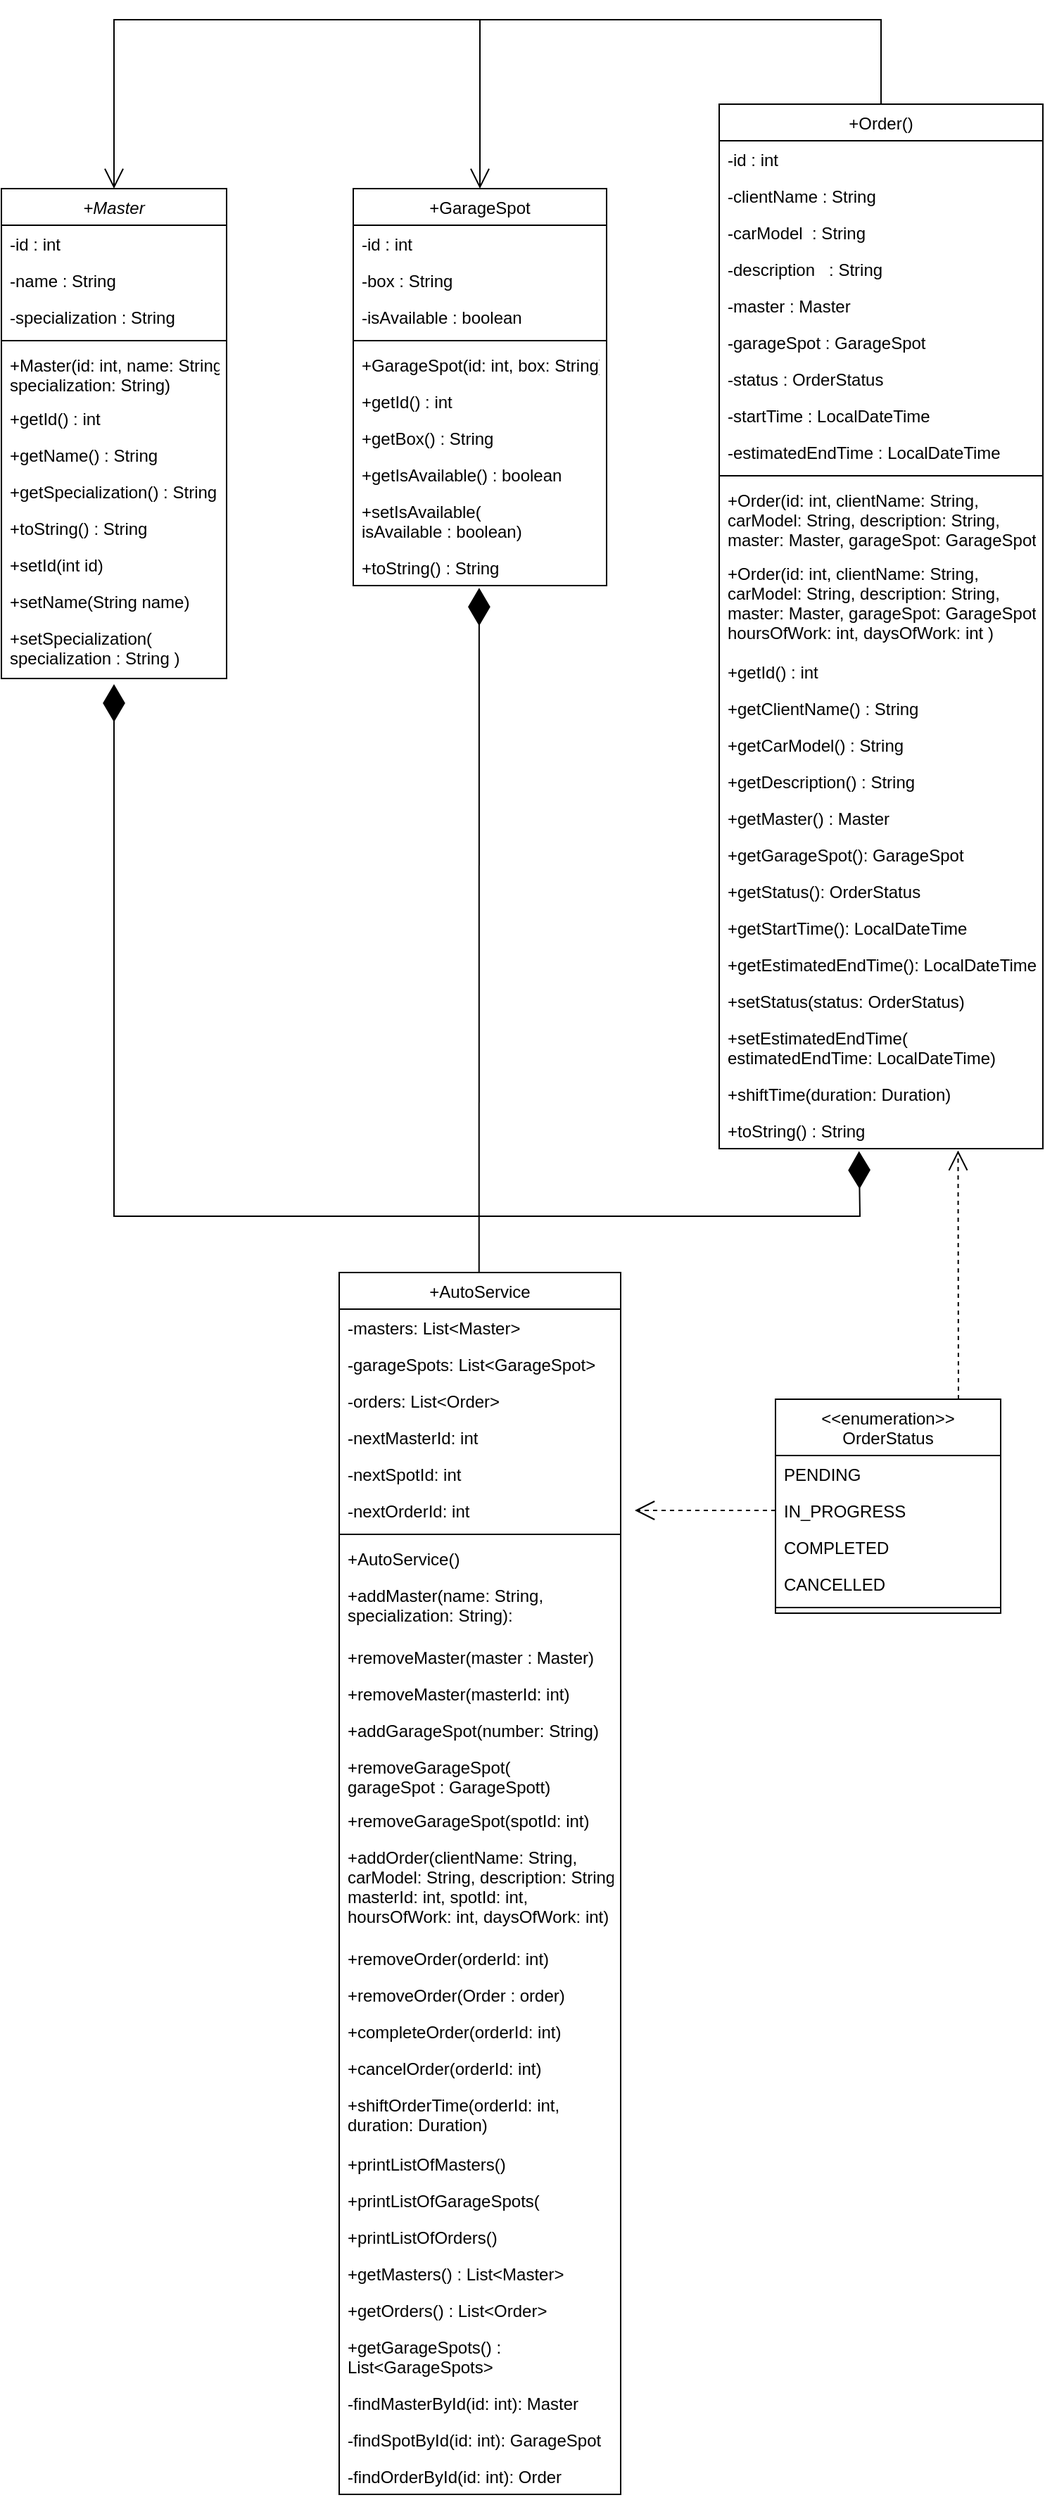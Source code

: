 <mxfile version="28.2.8">
  <diagram id="C5RBs43oDa-KdzZeNtuy" name="Page-1">
    <mxGraphModel dx="1426" dy="2028" grid="1" gridSize="10" guides="1" tooltips="1" connect="1" arrows="1" fold="1" page="1" pageScale="1" pageWidth="827" pageHeight="1169" math="0" shadow="0">
      <root>
        <mxCell id="WIyWlLk6GJQsqaUBKTNV-0" />
        <mxCell id="WIyWlLk6GJQsqaUBKTNV-1" parent="WIyWlLk6GJQsqaUBKTNV-0" />
        <mxCell id="zkfFHV4jXpPFQw0GAbJ--0" value="+Master" style="swimlane;fontStyle=2;align=center;verticalAlign=top;childLayout=stackLayout;horizontal=1;startSize=26;horizontalStack=0;resizeParent=1;resizeLast=0;collapsible=1;marginBottom=0;rounded=0;shadow=0;strokeWidth=1;" parent="WIyWlLk6GJQsqaUBKTNV-1" vertex="1">
          <mxGeometry x="70" y="30" width="160" height="348" as="geometry">
            <mxRectangle x="230" y="140" width="160" height="26" as="alternateBounds" />
          </mxGeometry>
        </mxCell>
        <mxCell id="zkfFHV4jXpPFQw0GAbJ--1" value="-id : int" style="text;align=left;verticalAlign=top;spacingLeft=4;spacingRight=4;overflow=hidden;rotatable=0;points=[[0,0.5],[1,0.5]];portConstraint=eastwest;" parent="zkfFHV4jXpPFQw0GAbJ--0" vertex="1">
          <mxGeometry y="26" width="160" height="26" as="geometry" />
        </mxCell>
        <mxCell id="zkfFHV4jXpPFQw0GAbJ--2" value="-name : String" style="text;align=left;verticalAlign=top;spacingLeft=4;spacingRight=4;overflow=hidden;rotatable=0;points=[[0,0.5],[1,0.5]];portConstraint=eastwest;rounded=0;shadow=0;html=0;" parent="zkfFHV4jXpPFQw0GAbJ--0" vertex="1">
          <mxGeometry y="52" width="160" height="26" as="geometry" />
        </mxCell>
        <mxCell id="zkfFHV4jXpPFQw0GAbJ--3" value="-specialization : String" style="text;align=left;verticalAlign=top;spacingLeft=4;spacingRight=4;overflow=hidden;rotatable=0;points=[[0,0.5],[1,0.5]];portConstraint=eastwest;rounded=0;shadow=0;html=0;" parent="zkfFHV4jXpPFQw0GAbJ--0" vertex="1">
          <mxGeometry y="78" width="160" height="26" as="geometry" />
        </mxCell>
        <mxCell id="zkfFHV4jXpPFQw0GAbJ--4" value="" style="line;html=1;strokeWidth=1;align=left;verticalAlign=middle;spacingTop=-1;spacingLeft=3;spacingRight=3;rotatable=0;labelPosition=right;points=[];portConstraint=eastwest;" parent="zkfFHV4jXpPFQw0GAbJ--0" vertex="1">
          <mxGeometry y="104" width="160" height="8" as="geometry" />
        </mxCell>
        <mxCell id="zkfFHV4jXpPFQw0GAbJ--5" value="+Master(id: int, name: String, &#xa;specialization: String)" style="text;align=left;verticalAlign=top;spacingLeft=4;spacingRight=4;overflow=hidden;rotatable=0;points=[[0,0.5],[1,0.5]];portConstraint=eastwest;" parent="zkfFHV4jXpPFQw0GAbJ--0" vertex="1">
          <mxGeometry y="112" width="160" height="38" as="geometry" />
        </mxCell>
        <mxCell id="9VjxjKgsGU4Hw-vWqDqH-51" value="+getId() : int" style="text;align=left;verticalAlign=top;spacingLeft=4;spacingRight=4;overflow=hidden;rotatable=0;points=[[0,0.5],[1,0.5]];portConstraint=eastwest;" parent="zkfFHV4jXpPFQw0GAbJ--0" vertex="1">
          <mxGeometry y="150" width="160" height="26" as="geometry" />
        </mxCell>
        <mxCell id="9VjxjKgsGU4Hw-vWqDqH-0" value="+getName() : String" style="text;align=left;verticalAlign=top;spacingLeft=4;spacingRight=4;overflow=hidden;rotatable=0;points=[[0,0.5],[1,0.5]];portConstraint=eastwest;" parent="zkfFHV4jXpPFQw0GAbJ--0" vertex="1">
          <mxGeometry y="176" width="160" height="26" as="geometry" />
        </mxCell>
        <mxCell id="9VjxjKgsGU4Hw-vWqDqH-4" value="+getSpecialization() : String" style="text;align=left;verticalAlign=top;spacingLeft=4;spacingRight=4;overflow=hidden;rotatable=0;points=[[0,0.5],[1,0.5]];portConstraint=eastwest;" parent="zkfFHV4jXpPFQw0GAbJ--0" vertex="1">
          <mxGeometry y="202" width="160" height="26" as="geometry" />
        </mxCell>
        <mxCell id="9VjxjKgsGU4Hw-vWqDqH-5" value="+toString() : String" style="text;align=left;verticalAlign=top;spacingLeft=4;spacingRight=4;overflow=hidden;rotatable=0;points=[[0,0.5],[1,0.5]];portConstraint=eastwest;" parent="zkfFHV4jXpPFQw0GAbJ--0" vertex="1">
          <mxGeometry y="228" width="160" height="26" as="geometry" />
        </mxCell>
        <mxCell id="9VjxjKgsGU4Hw-vWqDqH-1" value="+setId(int id)" style="text;align=left;verticalAlign=top;spacingLeft=4;spacingRight=4;overflow=hidden;rotatable=0;points=[[0,0.5],[1,0.5]];portConstraint=eastwest;" parent="zkfFHV4jXpPFQw0GAbJ--0" vertex="1">
          <mxGeometry y="254" width="160" height="26" as="geometry" />
        </mxCell>
        <mxCell id="9VjxjKgsGU4Hw-vWqDqH-2" value="+setName(String name)" style="text;align=left;verticalAlign=top;spacingLeft=4;spacingRight=4;overflow=hidden;rotatable=0;points=[[0,0.5],[1,0.5]];portConstraint=eastwest;" parent="zkfFHV4jXpPFQw0GAbJ--0" vertex="1">
          <mxGeometry y="280" width="160" height="26" as="geometry" />
        </mxCell>
        <mxCell id="9VjxjKgsGU4Hw-vWqDqH-3" value="+setSpecialization(&#xa;specialization : String )" style="text;align=left;verticalAlign=top;spacingLeft=4;spacingRight=4;overflow=hidden;rotatable=0;points=[[0,0.5],[1,0.5]];portConstraint=eastwest;" parent="zkfFHV4jXpPFQw0GAbJ--0" vertex="1">
          <mxGeometry y="306" width="160" height="42" as="geometry" />
        </mxCell>
        <mxCell id="zkfFHV4jXpPFQw0GAbJ--6" value="+GarageSpot" style="swimlane;fontStyle=0;align=center;verticalAlign=top;childLayout=stackLayout;horizontal=1;startSize=26;horizontalStack=0;resizeParent=1;resizeLast=0;collapsible=1;marginBottom=0;rounded=0;shadow=0;strokeWidth=1;" parent="WIyWlLk6GJQsqaUBKTNV-1" vertex="1">
          <mxGeometry x="320" y="30" width="180" height="282" as="geometry">
            <mxRectangle x="130" y="380" width="160" height="26" as="alternateBounds" />
          </mxGeometry>
        </mxCell>
        <mxCell id="9VjxjKgsGU4Hw-vWqDqH-15" value="-id : int" style="text;align=left;verticalAlign=top;spacingLeft=4;spacingRight=4;overflow=hidden;rotatable=0;points=[[0,0.5],[1,0.5]];portConstraint=eastwest;" parent="zkfFHV4jXpPFQw0GAbJ--6" vertex="1">
          <mxGeometry y="26" width="180" height="26" as="geometry" />
        </mxCell>
        <mxCell id="zkfFHV4jXpPFQw0GAbJ--7" value="-box : String" style="text;align=left;verticalAlign=top;spacingLeft=4;spacingRight=4;overflow=hidden;rotatable=0;points=[[0,0.5],[1,0.5]];portConstraint=eastwest;" parent="zkfFHV4jXpPFQw0GAbJ--6" vertex="1">
          <mxGeometry y="52" width="180" height="26" as="geometry" />
        </mxCell>
        <mxCell id="zkfFHV4jXpPFQw0GAbJ--8" value="-isAvailable : boolean" style="text;align=left;verticalAlign=top;spacingLeft=4;spacingRight=4;overflow=hidden;rotatable=0;points=[[0,0.5],[1,0.5]];portConstraint=eastwest;rounded=0;shadow=0;html=0;" parent="zkfFHV4jXpPFQw0GAbJ--6" vertex="1">
          <mxGeometry y="78" width="180" height="26" as="geometry" />
        </mxCell>
        <mxCell id="zkfFHV4jXpPFQw0GAbJ--9" value="" style="line;html=1;strokeWidth=1;align=left;verticalAlign=middle;spacingTop=-1;spacingLeft=3;spacingRight=3;rotatable=0;labelPosition=right;points=[];portConstraint=eastwest;" parent="zkfFHV4jXpPFQw0GAbJ--6" vertex="1">
          <mxGeometry y="104" width="180" height="8" as="geometry" />
        </mxCell>
        <mxCell id="zkfFHV4jXpPFQw0GAbJ--11" value="+GarageSpot(id: int, box: String)" style="text;align=left;verticalAlign=top;spacingLeft=4;spacingRight=4;overflow=hidden;rotatable=0;points=[[0,0.5],[1,0.5]];portConstraint=eastwest;" parent="zkfFHV4jXpPFQw0GAbJ--6" vertex="1">
          <mxGeometry y="112" width="180" height="26" as="geometry" />
        </mxCell>
        <mxCell id="9VjxjKgsGU4Hw-vWqDqH-49" value="+getId() : int" style="text;align=left;verticalAlign=top;spacingLeft=4;spacingRight=4;overflow=hidden;rotatable=0;points=[[0,0.5],[1,0.5]];portConstraint=eastwest;" parent="zkfFHV4jXpPFQw0GAbJ--6" vertex="1">
          <mxGeometry y="138" width="180" height="26" as="geometry" />
        </mxCell>
        <mxCell id="9VjxjKgsGU4Hw-vWqDqH-18" value="+getBox() : String" style="text;align=left;verticalAlign=top;spacingLeft=4;spacingRight=4;overflow=hidden;rotatable=0;points=[[0,0.5],[1,0.5]];portConstraint=eastwest;" parent="zkfFHV4jXpPFQw0GAbJ--6" vertex="1">
          <mxGeometry y="164" width="180" height="26" as="geometry" />
        </mxCell>
        <mxCell id="9VjxjKgsGU4Hw-vWqDqH-17" value="+getIsAvailable() : boolean" style="text;align=left;verticalAlign=top;spacingLeft=4;spacingRight=4;overflow=hidden;rotatable=0;points=[[0,0.5],[1,0.5]];portConstraint=eastwest;" parent="zkfFHV4jXpPFQw0GAbJ--6" vertex="1">
          <mxGeometry y="190" width="180" height="26" as="geometry" />
        </mxCell>
        <mxCell id="9VjxjKgsGU4Hw-vWqDqH-19" value="+setIsAvailable(&#xa;isAvailable : boolean)" style="text;align=left;verticalAlign=top;spacingLeft=4;spacingRight=4;overflow=hidden;rotatable=0;points=[[0,0.5],[1,0.5]];portConstraint=eastwest;" parent="zkfFHV4jXpPFQw0GAbJ--6" vertex="1">
          <mxGeometry y="216" width="180" height="40" as="geometry" />
        </mxCell>
        <mxCell id="9VjxjKgsGU4Hw-vWqDqH-16" value="+toString() : String" style="text;align=left;verticalAlign=top;spacingLeft=4;spacingRight=4;overflow=hidden;rotatable=0;points=[[0,0.5],[1,0.5]];portConstraint=eastwest;" parent="zkfFHV4jXpPFQw0GAbJ--6" vertex="1">
          <mxGeometry y="256" width="180" height="26" as="geometry" />
        </mxCell>
        <mxCell id="9VjxjKgsGU4Hw-vWqDqH-21" value="&lt;&lt;enumeration&gt;&gt;&#xa;OrderStatus" style="swimlane;fontStyle=0;align=center;verticalAlign=top;childLayout=stackLayout;horizontal=1;startSize=40;horizontalStack=0;resizeParent=1;resizeLast=0;collapsible=1;marginBottom=0;rounded=0;shadow=0;strokeWidth=1;" parent="WIyWlLk6GJQsqaUBKTNV-1" vertex="1">
          <mxGeometry x="620" y="890" width="160" height="152" as="geometry">
            <mxRectangle x="550" y="140" width="160" height="26" as="alternateBounds" />
          </mxGeometry>
        </mxCell>
        <mxCell id="9VjxjKgsGU4Hw-vWqDqH-24" value="PENDING" style="text;align=left;verticalAlign=top;spacingLeft=4;spacingRight=4;overflow=hidden;rotatable=0;points=[[0,0.5],[1,0.5]];portConstraint=eastwest;" parent="9VjxjKgsGU4Hw-vWqDqH-21" vertex="1">
          <mxGeometry y="40" width="160" height="26" as="geometry" />
        </mxCell>
        <mxCell id="9VjxjKgsGU4Hw-vWqDqH-25" value="IN_PROGRESS" style="text;align=left;verticalAlign=top;spacingLeft=4;spacingRight=4;overflow=hidden;rotatable=0;points=[[0,0.5],[1,0.5]];portConstraint=eastwest;" parent="9VjxjKgsGU4Hw-vWqDqH-21" vertex="1">
          <mxGeometry y="66" width="160" height="26" as="geometry" />
        </mxCell>
        <mxCell id="9VjxjKgsGU4Hw-vWqDqH-26" value="COMPLETED" style="text;align=left;verticalAlign=top;spacingLeft=4;spacingRight=4;overflow=hidden;rotatable=0;points=[[0,0.5],[1,0.5]];portConstraint=eastwest;" parent="9VjxjKgsGU4Hw-vWqDqH-21" vertex="1">
          <mxGeometry y="92" width="160" height="26" as="geometry" />
        </mxCell>
        <mxCell id="9VjxjKgsGU4Hw-vWqDqH-27" value="CANCELLED" style="text;align=left;verticalAlign=top;spacingLeft=4;spacingRight=4;overflow=hidden;rotatable=0;points=[[0,0.5],[1,0.5]];portConstraint=eastwest;" parent="9VjxjKgsGU4Hw-vWqDqH-21" vertex="1">
          <mxGeometry y="118" width="160" height="26" as="geometry" />
        </mxCell>
        <mxCell id="9VjxjKgsGU4Hw-vWqDqH-23" value="" style="line;html=1;strokeWidth=1;align=left;verticalAlign=middle;spacingTop=-1;spacingLeft=3;spacingRight=3;rotatable=0;labelPosition=right;points=[];portConstraint=eastwest;" parent="9VjxjKgsGU4Hw-vWqDqH-21" vertex="1">
          <mxGeometry y="144" width="160" height="8" as="geometry" />
        </mxCell>
        <mxCell id="9VjxjKgsGU4Hw-vWqDqH-82" value="" style="endArrow=open;endSize=12;dashed=1;html=1;rounded=0;exitX=0.5;exitY=0;exitDx=0;exitDy=0;entryX=0.738;entryY=1.05;entryDx=0;entryDy=0;entryPerimeter=0;" parent="WIyWlLk6GJQsqaUBKTNV-1" target="9VjxjKgsGU4Hw-vWqDqH-117" edge="1">
          <mxGeometry x="0.003" width="160" relative="1" as="geometry">
            <mxPoint x="750" y="890" as="sourcePoint" />
            <mxPoint x="750" y="720" as="targetPoint" />
            <mxPoint as="offset" />
          </mxGeometry>
        </mxCell>
        <mxCell id="9VjxjKgsGU4Hw-vWqDqH-83" value="" style="endArrow=open;endSize=12;dashed=1;html=1;rounded=0;exitX=0;exitY=0.5;exitDx=0;exitDy=0;entryX=1;entryY=0.5;entryDx=0;entryDy=0;" parent="WIyWlLk6GJQsqaUBKTNV-1" source="9VjxjKgsGU4Hw-vWqDqH-25" edge="1">
          <mxGeometry x="0.003" width="160" relative="1" as="geometry">
            <mxPoint x="770" y="1010" as="sourcePoint" />
            <mxPoint x="520" y="969" as="targetPoint" />
            <mxPoint as="offset" />
          </mxGeometry>
        </mxCell>
        <mxCell id="9VjxjKgsGU4Hw-vWqDqH-88" value="" style="endArrow=diamondThin;endFill=1;endSize=24;html=1;rounded=0;exitX=0.519;exitY=0.001;exitDx=0;exitDy=0;entryX=0.497;entryY=1.064;entryDx=0;entryDy=0;entryPerimeter=0;exitPerimeter=0;" parent="WIyWlLk6GJQsqaUBKTNV-1" target="9VjxjKgsGU4Hw-vWqDqH-16" edge="1">
          <mxGeometry width="160" relative="1" as="geometry">
            <mxPoint x="409.37" y="800.742" as="sourcePoint" />
            <mxPoint x="420" y="320" as="targetPoint" />
          </mxGeometry>
        </mxCell>
        <mxCell id="9VjxjKgsGU4Hw-vWqDqH-89" value="" style="endArrow=diamondThin;endFill=1;endSize=24;html=1;rounded=0;entryX=0.5;entryY=1.095;entryDx=0;entryDy=0;entryPerimeter=0;" parent="WIyWlLk6GJQsqaUBKTNV-1" target="9VjxjKgsGU4Hw-vWqDqH-3" edge="1">
          <mxGeometry width="160" relative="1" as="geometry">
            <mxPoint x="410" y="760" as="sourcePoint" />
            <mxPoint x="540" y="520" as="targetPoint" />
            <Array as="points">
              <mxPoint x="150" y="760" />
            </Array>
          </mxGeometry>
        </mxCell>
        <mxCell id="9VjxjKgsGU4Hw-vWqDqH-91" value="" style="endArrow=diamondThin;endFill=1;endSize=24;html=1;rounded=0;entryX=0.432;entryY=1.066;entryDx=0;entryDy=0;entryPerimeter=0;" parent="WIyWlLk6GJQsqaUBKTNV-1" target="9VjxjKgsGU4Hw-vWqDqH-117" edge="1">
          <mxGeometry width="160" relative="1" as="geometry">
            <mxPoint x="410" y="760" as="sourcePoint" />
            <mxPoint x="680" y="718.99" as="targetPoint" />
            <Array as="points">
              <mxPoint x="680" y="760" />
            </Array>
          </mxGeometry>
        </mxCell>
        <mxCell id="9VjxjKgsGU4Hw-vWqDqH-92" value="+Order()" style="swimlane;fontStyle=0;align=center;verticalAlign=top;childLayout=stackLayout;horizontal=1;startSize=26;horizontalStack=0;resizeParent=1;resizeLast=0;collapsible=1;marginBottom=0;rounded=0;shadow=0;strokeWidth=1;" parent="WIyWlLk6GJQsqaUBKTNV-1" vertex="1">
          <mxGeometry x="580" y="-30" width="230" height="742" as="geometry">
            <mxRectangle x="550" y="140" width="160" height="26" as="alternateBounds" />
          </mxGeometry>
        </mxCell>
        <mxCell id="9VjxjKgsGU4Hw-vWqDqH-93" value="-id : int" style="text;align=left;verticalAlign=top;spacingLeft=4;spacingRight=4;overflow=hidden;rotatable=0;points=[[0,0.5],[1,0.5]];portConstraint=eastwest;" parent="9VjxjKgsGU4Hw-vWqDqH-92" vertex="1">
          <mxGeometry y="26" width="230" height="26" as="geometry" />
        </mxCell>
        <mxCell id="9VjxjKgsGU4Hw-vWqDqH-94" value="-clientName : String" style="text;align=left;verticalAlign=top;spacingLeft=4;spacingRight=4;overflow=hidden;rotatable=0;points=[[0,0.5],[1,0.5]];portConstraint=eastwest;" parent="9VjxjKgsGU4Hw-vWqDqH-92" vertex="1">
          <mxGeometry y="52" width="230" height="26" as="geometry" />
        </mxCell>
        <mxCell id="9VjxjKgsGU4Hw-vWqDqH-95" value="-carModel  : String" style="text;align=left;verticalAlign=top;spacingLeft=4;spacingRight=4;overflow=hidden;rotatable=0;points=[[0,0.5],[1,0.5]];portConstraint=eastwest;" parent="9VjxjKgsGU4Hw-vWqDqH-92" vertex="1">
          <mxGeometry y="78" width="230" height="26" as="geometry" />
        </mxCell>
        <mxCell id="9VjxjKgsGU4Hw-vWqDqH-96" value="-description   : String" style="text;align=left;verticalAlign=top;spacingLeft=4;spacingRight=4;overflow=hidden;rotatable=0;points=[[0,0.5],[1,0.5]];portConstraint=eastwest;" parent="9VjxjKgsGU4Hw-vWqDqH-92" vertex="1">
          <mxGeometry y="104" width="230" height="26" as="geometry" />
        </mxCell>
        <mxCell id="9VjxjKgsGU4Hw-vWqDqH-97" value="-master : Master" style="text;align=left;verticalAlign=top;spacingLeft=4;spacingRight=4;overflow=hidden;rotatable=0;points=[[0,0.5],[1,0.5]];portConstraint=eastwest;" parent="9VjxjKgsGU4Hw-vWqDqH-92" vertex="1">
          <mxGeometry y="130" width="230" height="26" as="geometry" />
        </mxCell>
        <mxCell id="9VjxjKgsGU4Hw-vWqDqH-98" value="-garageSpot : GarageSpot" style="text;align=left;verticalAlign=top;spacingLeft=4;spacingRight=4;overflow=hidden;rotatable=0;points=[[0,0.5],[1,0.5]];portConstraint=eastwest;" parent="9VjxjKgsGU4Hw-vWqDqH-92" vertex="1">
          <mxGeometry y="156" width="230" height="26" as="geometry" />
        </mxCell>
        <mxCell id="9VjxjKgsGU4Hw-vWqDqH-99" value="-status : OrderStatus" style="text;align=left;verticalAlign=top;spacingLeft=4;spacingRight=4;overflow=hidden;rotatable=0;points=[[0,0.5],[1,0.5]];portConstraint=eastwest;" parent="9VjxjKgsGU4Hw-vWqDqH-92" vertex="1">
          <mxGeometry y="182" width="230" height="26" as="geometry" />
        </mxCell>
        <mxCell id="9VjxjKgsGU4Hw-vWqDqH-100" value="-startTime : LocalDateTime" style="text;align=left;verticalAlign=top;spacingLeft=4;spacingRight=4;overflow=hidden;rotatable=0;points=[[0,0.5],[1,0.5]];portConstraint=eastwest;" parent="9VjxjKgsGU4Hw-vWqDqH-92" vertex="1">
          <mxGeometry y="208" width="230" height="26" as="geometry" />
        </mxCell>
        <mxCell id="9VjxjKgsGU4Hw-vWqDqH-101" value="-estimatedEndTime : LocalDateTime" style="text;align=left;verticalAlign=top;spacingLeft=4;spacingRight=4;overflow=hidden;rotatable=0;points=[[0,0.5],[1,0.5]];portConstraint=eastwest;" parent="9VjxjKgsGU4Hw-vWqDqH-92" vertex="1">
          <mxGeometry y="234" width="230" height="26" as="geometry" />
        </mxCell>
        <mxCell id="9VjxjKgsGU4Hw-vWqDqH-102" value="" style="line;html=1;strokeWidth=1;align=left;verticalAlign=middle;spacingTop=-1;spacingLeft=3;spacingRight=3;rotatable=0;labelPosition=right;points=[];portConstraint=eastwest;" parent="9VjxjKgsGU4Hw-vWqDqH-92" vertex="1">
          <mxGeometry y="260" width="230" height="8" as="geometry" />
        </mxCell>
        <mxCell id="9VjxjKgsGU4Hw-vWqDqH-103" value="+Order(id: int, clientName: String, &#xa;carModel: String, description: String, &#xa;master: Master, garageSpot: GarageSpot)" style="text;align=left;verticalAlign=top;spacingLeft=4;spacingRight=4;overflow=hidden;rotatable=0;points=[[0,0.5],[1,0.5]];portConstraint=eastwest;" parent="9VjxjKgsGU4Hw-vWqDqH-92" vertex="1">
          <mxGeometry y="268" width="230" height="52" as="geometry" />
        </mxCell>
        <mxCell id="9VjxjKgsGU4Hw-vWqDqH-104" value="+Order(id: int, clientName: String, &#xa;carModel: String, description: String, &#xa;master: Master, garageSpot: GarageSpot,&#xa;hoursOfWork: int, daysOfWork: int )" style="text;align=left;verticalAlign=top;spacingLeft=4;spacingRight=4;overflow=hidden;rotatable=0;points=[[0,0.5],[1,0.5]];portConstraint=eastwest;" parent="9VjxjKgsGU4Hw-vWqDqH-92" vertex="1">
          <mxGeometry y="320" width="230" height="70" as="geometry" />
        </mxCell>
        <mxCell id="9VjxjKgsGU4Hw-vWqDqH-105" value="+getId() : int" style="text;align=left;verticalAlign=top;spacingLeft=4;spacingRight=4;overflow=hidden;rotatable=0;points=[[0,0.5],[1,0.5]];portConstraint=eastwest;" parent="9VjxjKgsGU4Hw-vWqDqH-92" vertex="1">
          <mxGeometry y="390" width="230" height="26" as="geometry" />
        </mxCell>
        <mxCell id="9VjxjKgsGU4Hw-vWqDqH-106" value="+getClientName() : String" style="text;align=left;verticalAlign=top;spacingLeft=4;spacingRight=4;overflow=hidden;rotatable=0;points=[[0,0.5],[1,0.5]];portConstraint=eastwest;" parent="9VjxjKgsGU4Hw-vWqDqH-92" vertex="1">
          <mxGeometry y="416" width="230" height="26" as="geometry" />
        </mxCell>
        <mxCell id="9VjxjKgsGU4Hw-vWqDqH-107" value="+getCarModel() : String" style="text;align=left;verticalAlign=top;spacingLeft=4;spacingRight=4;overflow=hidden;rotatable=0;points=[[0,0.5],[1,0.5]];portConstraint=eastwest;" parent="9VjxjKgsGU4Hw-vWqDqH-92" vertex="1">
          <mxGeometry y="442" width="230" height="26" as="geometry" />
        </mxCell>
        <mxCell id="9VjxjKgsGU4Hw-vWqDqH-108" value="+getDescription() : String" style="text;align=left;verticalAlign=top;spacingLeft=4;spacingRight=4;overflow=hidden;rotatable=0;points=[[0,0.5],[1,0.5]];portConstraint=eastwest;" parent="9VjxjKgsGU4Hw-vWqDqH-92" vertex="1">
          <mxGeometry y="468" width="230" height="26" as="geometry" />
        </mxCell>
        <mxCell id="9VjxjKgsGU4Hw-vWqDqH-109" value="+getMaster() : Master" style="text;align=left;verticalAlign=top;spacingLeft=4;spacingRight=4;overflow=hidden;rotatable=0;points=[[0,0.5],[1,0.5]];portConstraint=eastwest;" parent="9VjxjKgsGU4Hw-vWqDqH-92" vertex="1">
          <mxGeometry y="494" width="230" height="26" as="geometry" />
        </mxCell>
        <mxCell id="9VjxjKgsGU4Hw-vWqDqH-110" value="+getGarageSpot(): GarageSpot" style="text;align=left;verticalAlign=top;spacingLeft=4;spacingRight=4;overflow=hidden;rotatable=0;points=[[0,0.5],[1,0.5]];portConstraint=eastwest;" parent="9VjxjKgsGU4Hw-vWqDqH-92" vertex="1">
          <mxGeometry y="520" width="230" height="26" as="geometry" />
        </mxCell>
        <mxCell id="9VjxjKgsGU4Hw-vWqDqH-111" value="+getStatus(): OrderStatus" style="text;align=left;verticalAlign=top;spacingLeft=4;spacingRight=4;overflow=hidden;rotatable=0;points=[[0,0.5],[1,0.5]];portConstraint=eastwest;" parent="9VjxjKgsGU4Hw-vWqDqH-92" vertex="1">
          <mxGeometry y="546" width="230" height="26" as="geometry" />
        </mxCell>
        <mxCell id="9VjxjKgsGU4Hw-vWqDqH-112" value="+getStartTime(): LocalDateTime" style="text;align=left;verticalAlign=top;spacingLeft=4;spacingRight=4;overflow=hidden;rotatable=0;points=[[0,0.5],[1,0.5]];portConstraint=eastwest;" parent="9VjxjKgsGU4Hw-vWqDqH-92" vertex="1">
          <mxGeometry y="572" width="230" height="26" as="geometry" />
        </mxCell>
        <mxCell id="9VjxjKgsGU4Hw-vWqDqH-113" value="+getEstimatedEndTime(): LocalDateTime" style="text;align=left;verticalAlign=top;spacingLeft=4;spacingRight=4;overflow=hidden;rotatable=0;points=[[0,0.5],[1,0.5]];portConstraint=eastwest;" parent="9VjxjKgsGU4Hw-vWqDqH-92" vertex="1">
          <mxGeometry y="598" width="230" height="26" as="geometry" />
        </mxCell>
        <mxCell id="9VjxjKgsGU4Hw-vWqDqH-114" value="+setStatus(status: OrderStatus)" style="text;align=left;verticalAlign=top;spacingLeft=4;spacingRight=4;overflow=hidden;rotatable=0;points=[[0,0.5],[1,0.5]];portConstraint=eastwest;" parent="9VjxjKgsGU4Hw-vWqDqH-92" vertex="1">
          <mxGeometry y="624" width="230" height="26" as="geometry" />
        </mxCell>
        <mxCell id="9VjxjKgsGU4Hw-vWqDqH-115" value="+setEstimatedEndTime(&#xa;estimatedEndTime: LocalDateTime)" style="text;align=left;verticalAlign=top;spacingLeft=4;spacingRight=4;overflow=hidden;rotatable=0;points=[[0,0.5],[1,0.5]];portConstraint=eastwest;" parent="9VjxjKgsGU4Hw-vWqDqH-92" vertex="1">
          <mxGeometry y="650" width="230" height="40" as="geometry" />
        </mxCell>
        <mxCell id="9VjxjKgsGU4Hw-vWqDqH-116" value="+shiftTime(duration: Duration)" style="text;align=left;verticalAlign=top;spacingLeft=4;spacingRight=4;overflow=hidden;rotatable=0;points=[[0,0.5],[1,0.5]];portConstraint=eastwest;" parent="9VjxjKgsGU4Hw-vWqDqH-92" vertex="1">
          <mxGeometry y="690" width="230" height="26" as="geometry" />
        </mxCell>
        <mxCell id="9VjxjKgsGU4Hw-vWqDqH-117" value="+toString() : String" style="text;align=left;verticalAlign=top;spacingLeft=4;spacingRight=4;overflow=hidden;rotatable=0;points=[[0,0.5],[1,0.5]];portConstraint=eastwest;" parent="9VjxjKgsGU4Hw-vWqDqH-92" vertex="1">
          <mxGeometry y="716" width="230" height="26" as="geometry" />
        </mxCell>
        <mxCell id="9VjxjKgsGU4Hw-vWqDqH-118" value="+AutoService" style="swimlane;fontStyle=0;align=center;verticalAlign=top;childLayout=stackLayout;horizontal=1;startSize=26;horizontalStack=0;resizeParent=1;resizeLast=0;collapsible=1;marginBottom=0;rounded=0;shadow=0;strokeWidth=1;" parent="WIyWlLk6GJQsqaUBKTNV-1" vertex="1">
          <mxGeometry x="310" y="800" width="200" height="868" as="geometry">
            <mxRectangle x="550" y="140" width="160" height="26" as="alternateBounds" />
          </mxGeometry>
        </mxCell>
        <mxCell id="9VjxjKgsGU4Hw-vWqDqH-119" value="-masters: List&lt;Master&gt;" style="text;align=left;verticalAlign=top;spacingLeft=4;spacingRight=4;overflow=hidden;rotatable=0;points=[[0,0.5],[1,0.5]];portConstraint=eastwest;" parent="9VjxjKgsGU4Hw-vWqDqH-118" vertex="1">
          <mxGeometry y="26" width="200" height="26" as="geometry" />
        </mxCell>
        <mxCell id="9VjxjKgsGU4Hw-vWqDqH-120" value="-garageSpots: List&lt;GarageSpot&gt;" style="text;align=left;verticalAlign=top;spacingLeft=4;spacingRight=4;overflow=hidden;rotatable=0;points=[[0,0.5],[1,0.5]];portConstraint=eastwest;" parent="9VjxjKgsGU4Hw-vWqDqH-118" vertex="1">
          <mxGeometry y="52" width="200" height="26" as="geometry" />
        </mxCell>
        <mxCell id="9VjxjKgsGU4Hw-vWqDqH-121" value="-orders: List&lt;Order&gt;" style="text;align=left;verticalAlign=top;spacingLeft=4;spacingRight=4;overflow=hidden;rotatable=0;points=[[0,0.5],[1,0.5]];portConstraint=eastwest;" parent="9VjxjKgsGU4Hw-vWqDqH-118" vertex="1">
          <mxGeometry y="78" width="200" height="26" as="geometry" />
        </mxCell>
        <mxCell id="9VjxjKgsGU4Hw-vWqDqH-122" value="-nextMasterId: int" style="text;align=left;verticalAlign=top;spacingLeft=4;spacingRight=4;overflow=hidden;rotatable=0;points=[[0,0.5],[1,0.5]];portConstraint=eastwest;" parent="9VjxjKgsGU4Hw-vWqDqH-118" vertex="1">
          <mxGeometry y="104" width="200" height="26" as="geometry" />
        </mxCell>
        <mxCell id="9VjxjKgsGU4Hw-vWqDqH-123" value="-nextSpotId: int" style="text;align=left;verticalAlign=top;spacingLeft=4;spacingRight=4;overflow=hidden;rotatable=0;points=[[0,0.5],[1,0.5]];portConstraint=eastwest;" parent="9VjxjKgsGU4Hw-vWqDqH-118" vertex="1">
          <mxGeometry y="130" width="200" height="26" as="geometry" />
        </mxCell>
        <mxCell id="9VjxjKgsGU4Hw-vWqDqH-124" value="-nextOrderId: int" style="text;align=left;verticalAlign=top;spacingLeft=4;spacingRight=4;overflow=hidden;rotatable=0;points=[[0,0.5],[1,0.5]];portConstraint=eastwest;" parent="9VjxjKgsGU4Hw-vWqDqH-118" vertex="1">
          <mxGeometry y="156" width="200" height="26" as="geometry" />
        </mxCell>
        <mxCell id="9VjxjKgsGU4Hw-vWqDqH-125" value="" style="line;html=1;strokeWidth=1;align=left;verticalAlign=middle;spacingTop=-1;spacingLeft=3;spacingRight=3;rotatable=0;labelPosition=right;points=[];portConstraint=eastwest;" parent="9VjxjKgsGU4Hw-vWqDqH-118" vertex="1">
          <mxGeometry y="182" width="200" height="8" as="geometry" />
        </mxCell>
        <mxCell id="9VjxjKgsGU4Hw-vWqDqH-126" value="+AutoService()" style="text;align=left;verticalAlign=top;spacingLeft=4;spacingRight=4;overflow=hidden;rotatable=0;points=[[0,0.5],[1,0.5]];portConstraint=eastwest;" parent="9VjxjKgsGU4Hw-vWqDqH-118" vertex="1">
          <mxGeometry y="190" width="200" height="26" as="geometry" />
        </mxCell>
        <mxCell id="9VjxjKgsGU4Hw-vWqDqH-127" value="+addMaster(name: String, &#xa;specialization: String):" style="text;align=left;verticalAlign=top;spacingLeft=4;spacingRight=4;overflow=hidden;rotatable=0;points=[[0,0.5],[1,0.5]];portConstraint=eastwest;" parent="9VjxjKgsGU4Hw-vWqDqH-118" vertex="1">
          <mxGeometry y="216" width="200" height="44" as="geometry" />
        </mxCell>
        <mxCell id="p_B_ex1cVwO-_aqDIMSL-3" value="+removeMaster(master : Master)" style="text;align=left;verticalAlign=top;spacingLeft=4;spacingRight=4;overflow=hidden;rotatable=0;points=[[0,0.5],[1,0.5]];portConstraint=eastwest;" vertex="1" parent="9VjxjKgsGU4Hw-vWqDqH-118">
          <mxGeometry y="260" width="200" height="26" as="geometry" />
        </mxCell>
        <mxCell id="9VjxjKgsGU4Hw-vWqDqH-128" value="+removeMaster(masterId: int)" style="text;align=left;verticalAlign=top;spacingLeft=4;spacingRight=4;overflow=hidden;rotatable=0;points=[[0,0.5],[1,0.5]];portConstraint=eastwest;" parent="9VjxjKgsGU4Hw-vWqDqH-118" vertex="1">
          <mxGeometry y="286" width="200" height="26" as="geometry" />
        </mxCell>
        <mxCell id="9VjxjKgsGU4Hw-vWqDqH-129" value="+addGarageSpot(number: String)" style="text;align=left;verticalAlign=top;spacingLeft=4;spacingRight=4;overflow=hidden;rotatable=0;points=[[0,0.5],[1,0.5]];portConstraint=eastwest;" parent="9VjxjKgsGU4Hw-vWqDqH-118" vertex="1">
          <mxGeometry y="312" width="200" height="26" as="geometry" />
        </mxCell>
        <mxCell id="9VjxjKgsGU4Hw-vWqDqH-130" value="+removeGarageSpot(&#xa;garageSpot : GarageSpott)" style="text;align=left;verticalAlign=top;spacingLeft=4;spacingRight=4;overflow=hidden;rotatable=0;points=[[0,0.5],[1,0.5]];portConstraint=eastwest;" parent="9VjxjKgsGU4Hw-vWqDqH-118" vertex="1">
          <mxGeometry y="338" width="200" height="38" as="geometry" />
        </mxCell>
        <mxCell id="p_B_ex1cVwO-_aqDIMSL-1" value="+removeGarageSpot(spotId: int)" style="text;align=left;verticalAlign=top;spacingLeft=4;spacingRight=4;overflow=hidden;rotatable=0;points=[[0,0.5],[1,0.5]];portConstraint=eastwest;" vertex="1" parent="9VjxjKgsGU4Hw-vWqDqH-118">
          <mxGeometry y="376" width="200" height="26" as="geometry" />
        </mxCell>
        <mxCell id="9VjxjKgsGU4Hw-vWqDqH-131" value="+addOrder(clientName: String, &#xa;carModel: String, description: String, &#xa;masterId: int, spotId: int,&#xa;hoursOfWork: int, daysOfWork: int)" style="text;align=left;verticalAlign=top;spacingLeft=4;spacingRight=4;overflow=hidden;rotatable=0;points=[[0,0.5],[1,0.5]];portConstraint=eastwest;" parent="9VjxjKgsGU4Hw-vWqDqH-118" vertex="1">
          <mxGeometry y="402" width="200" height="72" as="geometry" />
        </mxCell>
        <mxCell id="9VjxjKgsGU4Hw-vWqDqH-132" value="+removeOrder(orderId: int)" style="text;align=left;verticalAlign=top;spacingLeft=4;spacingRight=4;overflow=hidden;rotatable=0;points=[[0,0.5],[1,0.5]];portConstraint=eastwest;" parent="9VjxjKgsGU4Hw-vWqDqH-118" vertex="1">
          <mxGeometry y="474" width="200" height="26" as="geometry" />
        </mxCell>
        <mxCell id="p_B_ex1cVwO-_aqDIMSL-0" value="+removeOrder(Order : order)" style="text;align=left;verticalAlign=top;spacingLeft=4;spacingRight=4;overflow=hidden;rotatable=0;points=[[0,0.5],[1,0.5]];portConstraint=eastwest;" vertex="1" parent="9VjxjKgsGU4Hw-vWqDqH-118">
          <mxGeometry y="500" width="200" height="26" as="geometry" />
        </mxCell>
        <mxCell id="9VjxjKgsGU4Hw-vWqDqH-133" value="+completeOrder(orderId: int)" style="text;align=left;verticalAlign=top;spacingLeft=4;spacingRight=4;overflow=hidden;rotatable=0;points=[[0,0.5],[1,0.5]];portConstraint=eastwest;" parent="9VjxjKgsGU4Hw-vWqDqH-118" vertex="1">
          <mxGeometry y="526" width="200" height="26" as="geometry" />
        </mxCell>
        <mxCell id="9VjxjKgsGU4Hw-vWqDqH-134" value="+cancelOrder(orderId: int)" style="text;align=left;verticalAlign=top;spacingLeft=4;spacingRight=4;overflow=hidden;rotatable=0;points=[[0,0.5],[1,0.5]];portConstraint=eastwest;" parent="9VjxjKgsGU4Hw-vWqDqH-118" vertex="1">
          <mxGeometry y="552" width="200" height="26" as="geometry" />
        </mxCell>
        <mxCell id="9VjxjKgsGU4Hw-vWqDqH-135" value="+shiftOrderTime(orderId: int, &#xa;duration: Duration)" style="text;align=left;verticalAlign=top;spacingLeft=4;spacingRight=4;overflow=hidden;rotatable=0;points=[[0,0.5],[1,0.5]];portConstraint=eastwest;" parent="9VjxjKgsGU4Hw-vWqDqH-118" vertex="1">
          <mxGeometry y="578" width="200" height="42" as="geometry" />
        </mxCell>
        <mxCell id="9VjxjKgsGU4Hw-vWqDqH-136" value="+printListOfMasters()" style="text;align=left;verticalAlign=top;spacingLeft=4;spacingRight=4;overflow=hidden;rotatable=0;points=[[0,0.5],[1,0.5]];portConstraint=eastwest;" parent="9VjxjKgsGU4Hw-vWqDqH-118" vertex="1">
          <mxGeometry y="620" width="200" height="26" as="geometry" />
        </mxCell>
        <mxCell id="9VjxjKgsGU4Hw-vWqDqH-137" value="+printListOfGarageSpots(" style="text;align=left;verticalAlign=top;spacingLeft=4;spacingRight=4;overflow=hidden;rotatable=0;points=[[0,0.5],[1,0.5]];portConstraint=eastwest;" parent="9VjxjKgsGU4Hw-vWqDqH-118" vertex="1">
          <mxGeometry y="646" width="200" height="26" as="geometry" />
        </mxCell>
        <mxCell id="9VjxjKgsGU4Hw-vWqDqH-138" value="+printListOfOrders()" style="text;align=left;verticalAlign=top;spacingLeft=4;spacingRight=4;overflow=hidden;rotatable=0;points=[[0,0.5],[1,0.5]];portConstraint=eastwest;" parent="9VjxjKgsGU4Hw-vWqDqH-118" vertex="1">
          <mxGeometry y="672" width="200" height="26" as="geometry" />
        </mxCell>
        <mxCell id="p_B_ex1cVwO-_aqDIMSL-5" value="+getMasters() : List&lt;Master&gt;" style="text;align=left;verticalAlign=top;spacingLeft=4;spacingRight=4;overflow=hidden;rotatable=0;points=[[0,0.5],[1,0.5]];portConstraint=eastwest;" vertex="1" parent="9VjxjKgsGU4Hw-vWqDqH-118">
          <mxGeometry y="698" width="200" height="26" as="geometry" />
        </mxCell>
        <mxCell id="p_B_ex1cVwO-_aqDIMSL-6" value="+getOrders() : List&lt;Order&gt;" style="text;align=left;verticalAlign=top;spacingLeft=4;spacingRight=4;overflow=hidden;rotatable=0;points=[[0,0.5],[1,0.5]];portConstraint=eastwest;" vertex="1" parent="9VjxjKgsGU4Hw-vWqDqH-118">
          <mxGeometry y="724" width="200" height="26" as="geometry" />
        </mxCell>
        <mxCell id="p_B_ex1cVwO-_aqDIMSL-7" value="+getGarageSpots() : &#xa;List&lt;GarageSpots&gt;" style="text;align=left;verticalAlign=top;spacingLeft=4;spacingRight=4;overflow=hidden;rotatable=0;points=[[0,0.5],[1,0.5]];portConstraint=eastwest;" vertex="1" parent="9VjxjKgsGU4Hw-vWqDqH-118">
          <mxGeometry y="750" width="200" height="40" as="geometry" />
        </mxCell>
        <mxCell id="9VjxjKgsGU4Hw-vWqDqH-139" value="-findMasterById(id: int): Master" style="text;align=left;verticalAlign=top;spacingLeft=4;spacingRight=4;overflow=hidden;rotatable=0;points=[[0,0.5],[1,0.5]];portConstraint=eastwest;" parent="9VjxjKgsGU4Hw-vWqDqH-118" vertex="1">
          <mxGeometry y="790" width="200" height="26" as="geometry" />
        </mxCell>
        <mxCell id="9VjxjKgsGU4Hw-vWqDqH-140" value="-findSpotById(id: int): GarageSpot" style="text;align=left;verticalAlign=top;spacingLeft=4;spacingRight=4;overflow=hidden;rotatable=0;points=[[0,0.5],[1,0.5]];portConstraint=eastwest;" parent="9VjxjKgsGU4Hw-vWqDqH-118" vertex="1">
          <mxGeometry y="816" width="200" height="26" as="geometry" />
        </mxCell>
        <mxCell id="9VjxjKgsGU4Hw-vWqDqH-141" value="-findOrderById(id: int): Order" style="text;align=left;verticalAlign=top;spacingLeft=4;spacingRight=4;overflow=hidden;rotatable=0;points=[[0,0.5],[1,0.5]];portConstraint=eastwest;" parent="9VjxjKgsGU4Hw-vWqDqH-118" vertex="1">
          <mxGeometry y="842" width="200" height="26" as="geometry" />
        </mxCell>
        <mxCell id="9VjxjKgsGU4Hw-vWqDqH-142" value="" style="endArrow=open;endFill=1;endSize=12;html=1;rounded=0;exitX=0.5;exitY=0;exitDx=0;exitDy=0;entryX=0.5;entryY=0;entryDx=0;entryDy=0;" parent="WIyWlLk6GJQsqaUBKTNV-1" source="9VjxjKgsGU4Hw-vWqDqH-92" target="zkfFHV4jXpPFQw0GAbJ--6" edge="1">
          <mxGeometry width="160" relative="1" as="geometry">
            <mxPoint x="380" y="200" as="sourcePoint" />
            <mxPoint x="540" y="200" as="targetPoint" />
            <Array as="points">
              <mxPoint x="695" y="-90" />
              <mxPoint x="410" y="-90" />
            </Array>
          </mxGeometry>
        </mxCell>
        <mxCell id="9VjxjKgsGU4Hw-vWqDqH-143" value="" style="endArrow=open;endFill=1;endSize=12;html=1;rounded=0;entryX=0.5;entryY=0;entryDx=0;entryDy=0;" parent="WIyWlLk6GJQsqaUBKTNV-1" target="zkfFHV4jXpPFQw0GAbJ--0" edge="1">
          <mxGeometry width="160" relative="1" as="geometry">
            <mxPoint x="410" y="-90" as="sourcePoint" />
            <mxPoint x="540" y="200" as="targetPoint" />
            <Array as="points">
              <mxPoint x="150" y="-90" />
            </Array>
          </mxGeometry>
        </mxCell>
      </root>
    </mxGraphModel>
  </diagram>
</mxfile>
